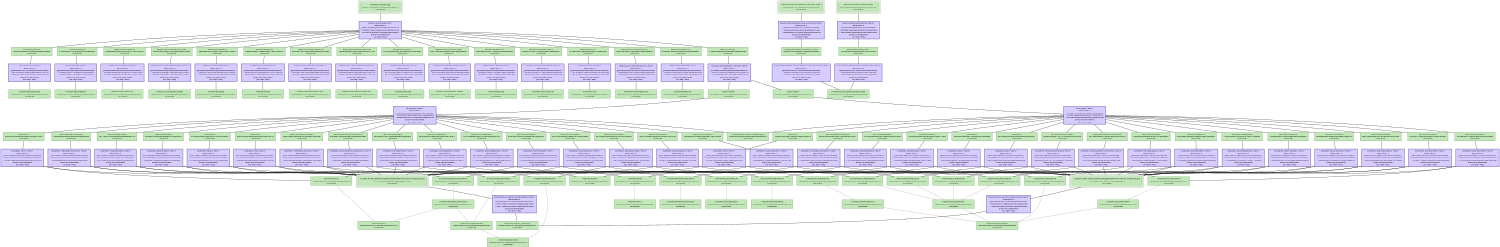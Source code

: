 digraph iNetSim {
   size = "10.000000,8.500000";
   concentrate = false;

   node [ shape = box, style = filled, color = "0.3 0.5 0.6", fillcolor = "0.3 0.2 0.9", fontname = "Monaco", fontsize = "9" ];
   n00001 [ label = "Release/iNetSim.app\nf6c6a1434ca66c010e0b2558a8aa657c\nUpToDate", peripheries = 3 ];
   n00002 [ label = "Contents/Info.plist\n4f33794a03b31b305eb564db5c92fb82\nUpToDate" ];
   n00003 [ label = "iNetSim.build/Info.plist\n000000004370c13a00000000000009ae\nUpToDate" ];
   n00004 [ label = "Contents/PkgInfo\n61e40c6ece1124c4fd916047afbaef22\nUpToDate" ];
   n00005 [ label = "iNetSim.build/PkgInfo\n000000004370c13a0000000000000008\nUpToDate" ];
   n00006 [ label = "English.lproj/Credits.rtf\ne63becd094b49316a70201016701b330\nUpToDate" ];
   n00007 [ label = "English.lproj/Credits.rtf\n000000004370c13a000000000000026f\nUpToDate" ];
   n00008 [ label = "Resources/Accessibility.strings\nc848442294489e1a6f59b5abdb1c0095\nUpToDate" ];
   n00009 [ label = "iNetSim/Accessibility.strings\n000000004370c13a000000000000004b\nUpToDate" ];
   n00010 [ label = "Resources/Router.tif\na9aa8b21f347294c57e4fc95951839b4\nUpToDate" ];
   n00011 [ label = "iNetSim/Router.tif\n000000004370c13a0000000000006dbc\nUpToDate" ];
   n00012 [ label = "Resources/Hub.tif\n8e85d242a8174bbe9d42512e3126ec40\nUpToDate" ];
   n00013 [ label = "iNetSim/Hub.tif\n000000004370c13a0000000000006d34\nUpToDate" ];
   n00014 [ label = "English.lproj/MainMenu.nib\n58a5a9139e14887b9b6d0e5ef243c8e2\nUpToDate" ];
   n00015 [ label = "English.lproj/MainMenu.nib\n000000004370c13a00000000000000cc\nUpToDate" ];
   n00016 [ label = "English.lproj/MyDocument.nib\n7f35f6a80fb001b4d79e0402624411c4\nUpToDate" ];
   n00017 [ label = "English.lproj/MyDocument.nib\n000000004370c13a00000000000000cc\nUpToDate" ];
   n00018 [ label = "Resources/Info.plist\nd71425be97ddc1e2c98835227a70d6b3\nUpToDate" ];
   n00019 [ label = "iNetSim/Info.plist\n000000004370c13a00000000000009e6\nUpToDate" ];
   n00020 [ label = "English.lproj/InfoPlist.strings\ne5f116093fdc2e5b3933244e8e3b5bf4\nUpToDate" ];
   n00021 [ label = "English.lproj/InfoPlist.strings\n000000004370c13a000000000000011c\nUpToDate" ];
   n00022 [ label = "Resources/Switch.tif\nd43e6b0c3b56116df4b198b028f06db6\nUpToDate" ];
   n00023 [ label = "iNetSim/Switch.tif\n000000004370c13a0000000000006d68\nUpToDate" ];
   n00024 [ label = "Resources/About Panel.tif\n90dd165764e1123d7b4d9095afedca97\nUpToDate" ];
   n00025 [ label = "iNetSim/About Panel.tif\n000000004370c13a0000000000067938\nUpToDate" ];
   n00026 [ label = "Resources/PC.tif\n181d2a46012b890cb38de716a66b3cfd\nUpToDate" ];
   n00027 [ label = "iNetSim/PC.tif\n000000004370c13a0000000000006d44\nUpToDate" ];
   n00028 [ label = "Resources/iNetSimIcon.icns\nb4fe50fe1e381c2f6d4aae486be886e5\nUpToDate" ];
   n00029 [ label = "iNetSim/iNetSimIcon.icns\n000000004370c13a000000000000eac6\nUpToDate" ];
   n00030 [ label = "Resources/delete.tiff\n839768130e5347caa3e3a7b8e2fba93a\nUpToDate" ];
   n00031 [ label = "iNetSim/delete.tiff\n000000004370c13a000000000000083e\nUpToDate" ];
   n00032 [ label = "ppc/MyDocument-22CFB493.o\n4a1cf056b3e6316e835af367a26a1bcd\nUpToDate" ];
   n00033 [ label = "iNetSim/iNetSim_Prefix.pch\n000000004370c13a0000000000000091\nUpToDate" ];
   n00034 [ label = "iNetSim_Prefix-cfkdraxxjqjsahcwyggkqemnfyvy/iNetSim_Prefix.pch.gch\n94927a81df6f1fec23977b2282a6fa94\nUpToDate", peripheries = 3 ];
   n00035 [ label = "iNetSim/MyDocument.m\n000000004370c13a0000000000001d72\nUpToDate" ];
   n00036 [ label = "i386/MyDocument-22CFB493.o\ne483ba019fe336fcb944a28f2da0bd9f\nUpToDate" ];
   n00037 [ label = "iNetSim_Prefix-dhkobaoivqtiezcykldueazjwcfr/iNetSim_Prefix.pch.gch\nd73179d05f39a5e6c40da8daa2979f96\nUpToDate", peripheries = 3 ];
   n00038 [ label = "ppc/DeviceView.o\n444833e58baa7bc9ee49aa7c8b114a0f\nUpToDate" ];
   n00039 [ label = "iNetSim/DeviceView.m\n000000004370c13a0000000000000e6a\nUpToDate" ];
   n00040 [ label = "i386/DeviceView.o\n06de0a57ce999668f8ee9f140c964bc6\nUpToDate" ];
   n00041 [ label = "ppc/TopologyView.o\nc61a829ee26d7bb17dbba4cd3981b6ff\nUpToDate" ];
   n00042 [ label = "iNetSim/TopologyView.m\n000000004370c13a000000000000227d\nUpToDate" ];
   n00043 [ label = "i386/TopologyView.o\n64115a2164445c8f8a49f4fbedc8e219\nUpToDate" ];
   n00044 [ label = "ppc/TopologyController.o\naea4ca875f9d59786575a3aa545c02b1\nUpToDate" ];
   n00045 [ label = "iNetSim/TopologyController.m\n000000004370c18f0000000000006b27\nUpToDate" ];
   n00046 [ label = "i386/TopologyController.o\n305baeea0cfbf4c6f2c9e282b0afb695\nUpToDate" ];
   n00047 [ label = "ppc/main.o\n20b70f825eadf21062dbe34b43afd9e8\nUpToDate" ];
   n00048 [ label = "iNetSim/main.m\n000000004370c13a00000000000000ff\nUpToDate" ];
   n00049 [ label = "i386/main.o\n61b260e40a2d4857f4c701d793ce20d3\nUpToDate" ];
   n00050 [ label = "ppc/MyDocument.mom\ne8760ef28cf440a9b65c53d147f54f6f\nUpToDate" ];
   n00051 [ label = "iNetSim/MyDocument.xcdatamodel\n000000004370c13a00000000000000aa\nUpToDate" ];
   n00052 [ label = "Resources/MyDocument.mom\n652405e850afa6c909ce25f79b9a74a7\nUpToDate", peripheries = 3 ];
   n00053 [ label = "i386/MyDocument-2A06A972.mom\n7d86e21fe57f8d2c913858f62603808f\nUpToDate" ];
   n00054 [ label = "Resources/MyDocument-2A06A972.mom\nad488ad36145796a027ec60cf8049428\nUpToDate", peripheries = 3 ];
   n00055 [ label = "ppc/Link.o\nd87ca380534b7ef3d2658a802b6de43a\nUpToDate" ];
   n00056 [ label = "iNetSim/Link.m\n000000004370c13a00000000000001cc\nUpToDate" ];
   n00057 [ label = "i386/Link.o\n66b64c26b505d8d30ccc9e94a91fb1ec\nUpToDate" ];
   n00058 [ label = "ppc/Port.o\n979f0755bccd815de3819b48349cbf1c\nUpToDate" ];
   n00059 [ label = "iNetSim/Port.m\n000000004370c13a00000000000005cc\nUpToDate" ];
   n00060 [ label = "i386/Port.o\n067061a8632bf4e52d84524c0c391239\nUpToDate" ];
   n00061 [ label = "ppc/TerminalController.o\n080b245cd231761197529d075731bccb\nUpToDate" ];
   n00062 [ label = "iNetSim/TerminalController.m\n000000004370c13a000000000000207e\nUpToDate" ];
   n00063 [ label = "i386/TerminalController.o\n2d5563e586d693b91624d60b1d870ab5\nUpToDate" ];
   n00064 [ label = "ppc/OSController.o\nf16b02116a8cc93509c201a6e3409af4\nUpToDate" ];
   n00065 [ label = "iNetSim/OSController.m\n000000004370c13a0000000000002a05\nUpToDate" ];
   n00066 [ label = "i386/OSController.o\n4fce71f98a564b259081f033074d14da\nUpToDate" ];
   n00067 [ label = "ppc/TerminalView.o\nd5f23e28d7ffd9f645ae1017bf5f5e00\nUpToDate" ];
   n00068 [ label = "iNetSim/TerminalView.m\n000000004370c13a00000000000009c4\nUpToDate" ];
   n00069 [ label = "i386/TerminalView.o\n0ba2d60674817dd8b9bdbe43d3df565f\nUpToDate" ];
   n00070 [ label = "ppc/IOSController.o\nbe5effe0ff0748e5bfd722da2038e524\nUpToDate" ];
   n00071 [ label = "iNetSim/IOSController.m\n000000004370c13a000000000000617d\nUpToDate" ];
   n00072 [ label = "i386/IOSController.o\n816c52fc23f8b478bb691f4166563aa8\nUpToDate" ];
   n00073 [ label = "ppc/DOSController.o\n3a18f9f64a1c4a6203b3cca6643e2dd4\nUpToDate" ];
   n00074 [ label = "iNetSim/DOSController.m\n000000004370c13a0000000000004d79\nUpToDate" ];
   n00075 [ label = "i386/DOSController.o\n2d4b0e6657835aa94b9d8f17ea1d37d3\nUpToDate" ];
   n00076 [ label = "ppc/IOSLineConfig.o\n2bb31ea50ee23841ecd4e6370f72a342\nUpToDate" ];
   n00077 [ label = "iNetSim/IOSLineConfig.m\n000000004370c13a000000000000109d\nUpToDate" ];
   n00078 [ label = "i386/IOSLineConfig.o\nde105ff3a7e55f985031a573780ff996\nUpToDate" ];
   n00079 [ label = "ppc/OSSimulation.o\na7a958e8460cd591dd6203b0a4bc09d5\nUpToDate" ];
   n00080 [ label = "iNetSim/OSSimulation.m\n0000000043848cea000000000000c568\nUpToDate" ];
   n00081 [ label = "i386/OSSimulation.o\na9f3ff5a44d72d3aa550d30c6f618d12\nUpToDate" ];
   n00082 [ label = "ppc/IOSConfigMode.o\n716a54e5fb1352c87c3134611924bf97\nUpToDate" ];
   n00083 [ label = "iNetSim/IOSConfigMode.m\n000000004370c13a0000000000000bff\nUpToDate" ];
   n00084 [ label = "i386/IOSConfigMode.o\n110479d0fb30685187765666da2c6475\nUpToDate" ];
   n00085 [ label = "ppc/IOSPrivMode.o\n452da6392c27978598d93084c68ffa2b\nUpToDate" ];
   n00086 [ label = "iNetSim/IOSPrivMode.m\n000000004370c13a0000000000000c55\nUpToDate" ];
   n00087 [ label = "i386/IOSPrivMode.o\n059c202993a753920af8c90703ffb727\nUpToDate" ];
   n00088 [ label = "ppc/iNetSim\nbc49ec72df08aa7d528d5322d878099f\nUpToDate" ];
   n00089 [ label = "Frameworks/Cocoa.framework[C]\n0000000042a5aa9500000000000000cc\nUpToDate" ];
   n00090 [ label = "i386/iNetSim\ned9a6ed597841357e6d6e3cd6f835538\nUpToDate" ];
   n00091 [ label = "MacOS/iNetSim\n102397bde5e0b18efadde4c8f0b0c6b5\nUpToDate" ];
   n00092 [ label = "iNetSim/DeviceView.h\n000000004370c13a0000000000000249\nUpToDate" ];
   n00093 [ label = "iNetSim/DOSController.h\n000000004370c13a00000000000001f0\nUpToDate" ];
   n00094 [ label = "iNetSim/OSController.h\n000000004370c13a000000000000080b\nUpToDate" ];
   n00095 [ label = "iNetSim/IOSController.h\n000000004370c13a0000000000000bcb\nUpToDate" ];
   n00096 [ label = "iNetSim/MyDocument.h\n000000004370c13a000000000000036c\nUpToDate" ];
   n00097 [ label = "iNetSim/TopologyView.h\n000000004370c13a00000000000004b7\nUpToDate" ];
   n00098 [ label = "iNetSim/TopologyController.h\n000000004370c13a0000000000000971\nUpToDate" ];
   n00099 [ label = "iNetSim/Link.h\n000000004370c13a00000000000000ca\nUpToDate" ];
   n00100 [ label = "iNetSim/Port.h\n000000004370c13a0000000000000137\nUpToDate" ];
   n00101 [ label = "iNetSim/TerminalController.h\n000000004370c13a00000000000003bf\nUpToDate" ];
   n00102 [ label = "iNetSim/TerminalView.h\n000000004370c13a000000000000016b\nUpToDate" ];
   n00103 [ label = "iNetSim/OSSimulation.h\n0000000043849026000000000000098c\nUpToDate" ];

   node [ shape = box, style = "filled,bold", color = "0.7 0.5 0.7", fillcolor = "0.7 0.2 1.0", fontname = "Monaco", fontsize = "9" ];
   c00001 [ label = "PBXCp Info.plist <wt:0>\nwaitCount: 0\n000000004370c13a00000000000009ae\n^ 4f33794a40c3da0a5eb564db5c92f22c\n= 4f33794a03b31b305eb564db5c92fb82\nDoesNotNeedToRun\n(no 'why' info)" ];
   c00002 [ label = "PBXCp PkgInfo <wt:0>\nwaitCount: 0\n00000000000000000000000000000000\n^ 61e40c6ece1124c4fd916047afbaef22\n= 61e40c6ece1124c4fd916047afbaef22\nDoesNotNeedToRun\n(no 'why' info)" ];
   c00003 [ label = "CpResource Credits.rtf <wt:2>\nwaitCount: 0\n00000000000000000000000000000000\n^ e63becd094b49316a70201016701b330\n= e63becd094b49316a70201016701b330\nDoesNotNeedToRun\n(no 'why' info)" ];
   c00004 [ label = "CpResource Accessibility.strings <wt:2>\nwaitCount: 0\n00000000000000000000000000000000\n^ c848442294489e1a6f59b5abdb1c0095\n= c848442294489e1a6f59b5abdb1c0095\nDoesNotNeedToRun\n(no 'why' info)" ];
   c00005 [ label = "CpResource Router.tif <wt:2>\nwaitCount: 0\n00000000000000000000000000000000\n^ a9aa8b21f347294c57e4fc95951839b4\n= a9aa8b21f347294c57e4fc95951839b4\nDoesNotNeedToRun\n(no 'why' info)" ];
   c00006 [ label = "CpResource Hub.tif <wt:2>\nwaitCount: 0\n00000000000000000000000000000000\n^ 8e85d242a8174bbe9d42512e3126ec40\n= 8e85d242a8174bbe9d42512e3126ec40\nDoesNotNeedToRun\n(no 'why' info)" ];
   c00007 [ label = "CpResource MainMenu.nib <wt:2>\nwaitCount: 0\n00000000000000000000000000000000\n^ 58a5a9139e14887b9b6d0e5ef243c8e2\n= 58a5a9139e14887b9b6d0e5ef243c8e2\nDoesNotNeedToRun\n(no 'why' info)" ];
   c00008 [ label = "CpResource MyDocument.nib <wt:2>\nwaitCount: 0\n00000000000000000000000000000000\n^ 7f35f6a80fb001b4d79e0402624411c4\n= 7f35f6a80fb001b4d79e0402624411c4\nDoesNotNeedToRun\n(no 'why' info)" ];
   c00009 [ label = "CpResource Info.plist <wt:2>\nwaitCount: 0\n00000000000000000000000000000000\n^ d71425be97ddc1e2c98835227a70d6b3\n= d71425be97ddc1e2c98835227a70d6b3\nDoesNotNeedToRun\n(no 'why' info)" ];
   c00010 [ label = "CpResource InfoPlist.strings <wt:2>\nwaitCount: 0\n00000000000000000000000000000000\n^ e5f116093fdc2e5b3933244e8e3b5bf4\n= e5f116093fdc2e5b3933244e8e3b5bf4\nDoesNotNeedToRun\n(no 'why' info)" ];
   c00011 [ label = "CpResource Switch.tif <wt:2>\nwaitCount: 0\n00000000000000000000000000000000\n^ d43e6b0c3b56116df4b198b028f06db6\n= d43e6b0c3b56116df4b198b028f06db6\nDoesNotNeedToRun\n(no 'why' info)" ];
   c00012 [ label = "CpResource \"About Panel.tif\" <wt:2>\nwaitCount: 0\n00000000000000000000000000000000\n^ 90dd165764e1123d7b4d9095afedca97\n= 90dd165764e1123d7b4d9095afedca97\nDoesNotNeedToRun\n(no 'why' info)" ];
   c00013 [ label = "CpResource PC.tif <wt:2>\nwaitCount: 0\n00000000000000000000000000000000\n^ 181d2a46012b890cb38de716a66b3cfd\n= 181d2a46012b890cb38de716a66b3cfd\nDoesNotNeedToRun\n(no 'why' info)" ];
   c00014 [ label = "CpResource iNetSimIcon.icns <wt:2>\nwaitCount: 0\n00000000000000000000000000000000\n^ b4fe50fe1e381c2f6d4aae486be886e5\n= b4fe50fe1e381c2f6d4aae486be886e5\nDoesNotNeedToRun\n(no 'why' info)" ];
   c00015 [ label = "CpResource delete.tiff <wt:2>\nwaitCount: 0\n00000000000000000000000000000000\n^ 839768130e5347caa3e3a7b8e2fba93a\n= 839768130e5347caa3e3a7b8e2fba93a\nDoesNotNeedToRun\n(no 'why' info)" ];
   c00016 [ label = "CompileC MyDocument-22CFB493.o <wt:4>\nwaitCount: 0\n94927a81df6f1fec23977b2282a6e48a\n^ de8e8ad76c892e82a0cd884520ccff47\n= 4a1cf056b3e6316e835af367a26a1bcd\nDoesNotNeedToRun\n(no 'why' info)" ];
   c00017 [ label = "ProcessPCH iNetSim_Prefix.pch.gch <wt:3>\nwaitCount: 0\n000000004370c13a0000000000000091\n^ 94927a819c1fded623977b2282a6fa05\n= 94927a81df6f1fec23977b2282a6fa94\nDoesNotNeedToRun\n(no 'why' info)" ];
   c00018 [ label = "CompileC MyDocument-22CFB493.o <wt:4>\nwaitCount: 0\nd73179d05f39a5e6c40da8daa2978188\n^ 33b2c3d1c0da931a7d490a558f373c17\n= e483ba019fe336fcb944a28f2da0bd9f\nDoesNotNeedToRun\n(no 'why' info)" ];
   c00019 [ label = "ProcessPCH iNetSim_Prefix.pch.gch <wt:3>\nwaitCount: 0\n000000004370c13a0000000000000091\n^ d73179d01c4964dcc40da8daa2979f07\n= d73179d05f39a5e6c40da8daa2979f96\nDoesNotNeedToRun\n(no 'why' info)" ];
   c00020 [ label = "CompileC DeviceView.o <wt:4>\nwaitCount: 0\n94927a81df6f1fec23977b2282a6f6b7\n^ d0da496454c56425cdded15e09b7bcb8\n= 444833e58baa7bc9ee49aa7c8b114a0f\nDoesNotNeedToRun\n(no 'why' info)" ];
   c00021 [ label = "CompileC DeviceView.o <wt:4>\nwaitCount: 0\nd73179d05f39a5e6c40da8daa29793b5\n^ d1ef738791a0338e3ce337ceae01d873\n= 06de0a57ce999668f8ee9f140c964bc6\nDoesNotNeedToRun\n(no 'why' info)" ];
   c00022 [ label = "CompileC TopologyView.o <wt:4>\nwaitCount: 0\n94927a819c1fded623977b2282a6de17\n^ 5288f81f7e72a5675e2cdfefbb2768e8\n= c61a829ee26d7bb17dbba4cd3981b6ff\nDoesNotNeedToRun\n(no 'why' info)" ];
   c00023 [ label = "CompileC TopologyView.o <wt:4>\nwaitCount: 0\nd73179d01c4964dcc40da8daa297bb15\n^ b32023f1780d38534e445c214f5f590c\n= 64115a2164445c8f8a49f4fbedc8e219\nDoesNotNeedToRun\n(no 'why' info)" ];
   c00024 [ label = "CompileC TopologyController.o <wt:4>\nwaitCount: 0\n94927a819c1fde6323977b2282a69f0b\n^ 3a36b006c382871b46e2d888d6fa9dba\n= aea4ca875f9d59786575a3aa545c02b1\nDoesNotNeedToRun\n(no 'why' info)" ];
   c00025 [ label = "CompileC TopologyController.o <wt:4>\nwaitCount: 0\nd73179d01c496469c40da8daa297fa09\n^ e76ad73a10b290af36c44a5812384c9c\n= 305baeea0cfbf4c6f2c9e282b0afb695\nDoesNotNeedToRun\n(no 'why' info)" ];
   c00026 [ label = "CompileC main.o <wt:4>\nwaitCount: 0\n94927a819c1fded623977b2282a6fa6b\n^ b4257503c2b22cc6414c9869c1092383\n= 20b70f825eadf21062dbe34b43afd9e8\nDoesNotNeedToRun\n(no 'why' info)" ];
   c00027 [ label = "CompileC main.o <wt:4>\nwaitCount: 0\nd73179d01c4964dcc40da8daa2979f69\n^ b683193416642c8b30caa90d3159bfba\n= 61b260e40a2d4857f4c701d793ce20d3\nDoesNotNeedToRun\n(no 'why' info)" ];
   c00028 [ label = "DataModelCompile MyDocument.mom <wt:4>\nwaitCount: 0\n000000004370c13a00000000000000aa\n^ e8760ef2cf848193b65c53d147f54fc5\n= e8760ef28cf440a9b65c53d147f54f6f\nDoesNotNeedToRun\n(no 'why' info)" ];
   c00029 [ label = "PBXCp MyDocument.mom <wt:4>\nwaitCount: 0\ne8760ef28cf440a9b65c53d147f54f6f\n^ 8d520b1adc5be660bf927626dc6f3bc8\n= 652405e850afa6c909ce25f79b9a74a7\nDoesNotNeedToRun\n(no 'why' info)" ];
   c00030 [ label = "DataModelCompile MyDocument-2A06A972.mom <wt:4>\nwaitCount: 0\n000000004370c13a00000000000000aa\n^ 7d86e21fa60f4c16913858f626038025\n= 7d86e21fe57f8d2c913858f62603808f\nDoesNotNeedToRun\n(no 'why' info)" ];
   c00031 [ label = "PBXCp MyDocument-2A06A972.mom <wt:4>\nwaitCount: 0\n7d86e21fe57f8d2c913858f62603808f\n^ d0ce68cc843af44693469efade0714a7\n= ad488ad36145796a027ec60cf8049428\nDoesNotNeedToRun\n(no 'why' info)" ];
   c00032 [ label = "CompileC Link.o <wt:4>\nwaitCount: 0\n94927a81df6f1fec23977b2282a6fb92\n^ 4ceed9018c24611ff1f2f1a2a9cb1fa8\n= d87ca380534b7ef3d2658a802b6de43a\nDoesNotNeedToRun\n(no 'why' info)" ];
   c00033 [ label = "CompileC Link.o <wt:4>\nwaitCount: 0\nd73179d05f39a5e6c40da8daa2979e90\n^ b18735f6ea3c7d35c8c1364e0b882f7c\n= 66b64c26b505d8d30ccc9e94a91fb1ec\nDoesNotNeedToRun\n(no 'why' info)" ];
   c00034 [ label = "CompileC Port.o <wt:4>\nwaitCount: 0\n94927a81df6f1fec23977b2282a6fe6f\n^ 030d7dd463a29eb1c016e06ab63a4173\n= 979f0755bccd815de3819b48349cbf1c\nDoesNotNeedToRun\n(no 'why' info)" ];
   c00035 [ label = "CompileC Port.o <wt:4>\nwaitCount: 0\nd73179d05f39a5e6c40da8daa2979b6d\n^ d14118783c125103e989fa96aeae8954\n= 067061a8632bf4e52d84524c0c391239\nDoesNotNeedToRun\n(no 'why' info)" ];
   c00036 [ label = "CompileC TerminalController.o <wt:4>\nwaitCount: 0\n94927a81df6f1fec23977b2282a6d955\n^ 9c995edd0d5e69fdb4c5e625d597659e\n= 080b245cd231761197529d075731bccb\nDoesNotNeedToRun\n(no 'why' info)" ];
   c00037 [ label = "CompileC TerminalController.o <wt:4>\nwaitCount: 0\nd73179d05f39a5e6c40da8daa297bc57\n^ fa641a35d9ef365fd2297ed1bf10b6e2\n= 2d5563e586d693b91624d60b1d870ab5\nDoesNotNeedToRun\n(no 'why' info)" ];
   c00038 [ label = "CompileC OSController.o <wt:4>\nwaitCount: 0\n94927a81df6f1fec23977b2282a6d89a\n^ 65f97890b5e3d6d92a557a8461e6426e\n= f16b02116a8cc93509c201a6e3409af4\nDoesNotNeedToRun\n(no 'why' info)" ];
   c00039 [ label = "CompileC OSController.o <wt:4>\nwaitCount: 0\nd73179d05f39a5e6c40da8daa297bd98\n^ 98ff0829d56feec3548c58e9a5daa942\n= 4fce71f98a564b259081f033074d14da\nDoesNotNeedToRun\n(no 'why' info)" ];
   c00040 [ label = "CompileC TerminalView.o <wt:4>\nwaitCount: 0\n94927a81df6f1fec23977b2282a6f23b\n^ 416044a90890c61a66396b353df9ac3b\n= d5f23e28d7ffd9f645ae1017bf5f5e00\nDoesNotNeedToRun\n(no 'why' info)" ];
   c00041 [ label = "CompileC TerminalView.o <wt:4>\nwaitCount: 0\nd73179d05f39a5e6c40da8daa2979739\n^ dc93afd62bb8d83e7db016997148c166\n= 0ba2d60674817dd8b9bdbe43d3df565f\nDoesNotNeedToRun\n(no 'why' info)" ];
   c00042 [ label = "CompileC IOSController.o <wt:4>\nwaitCount: 0\n94927a819c1fded623977b2282a69829\n^ 2acc8561631896339c4059f8a29e7d0d\n= be5effe0ff0748e5bfd722da2038e524\nDoesNotNeedToRun\n(no 'why' info)" ];
   c00043 [ label = "CompileC IOSController.o <wt:4>\nwaitCount: 0\nd73179d01c4964dcc40da8daa297fd2b\n^ 565d2b2c3fb1d0a47f64b79bc4c1c783\n= 816c52fc23f8b478bb691f4166563aa8\nDoesNotNeedToRun\n(no 'why' info)" ];
   c00044 [ label = "CompileC DOSController.o <wt:4>\nwaitCount: 0\n94927a819c1fded623977b2282a6be16\n^ ae8a8377d60394b42024b784e69893c2\n= 3a18f9f64a1c4a6203b3cca6643e2dd4\nDoesNotNeedToRun\n(no 'why' info)" ];
   c00045 [ label = "CompileC DOSController.o <wt:4>\nwaitCount: 0\nd73179d01c4964dcc40da8daa297db14\n^ fa7a77b64bca3e758f9027cd488aecc7\n= 2d4b0e6657835aa94b9d8f17ea1d37d3\nDoesNotNeedToRun\n(no 'why' info)" ];
   c00046 [ label = "CompileC IOSLineConfig.o <wt:4>\nwaitCount: 0\n94927a819c1fded623977b2282a6e9c9\n^ bf21642492fde697cf439d158dd44a8b\n= 2bb31ea50ee23841ecd4e6370f72a342\nDoesNotNeedToRun\n(no 'why' info)" ];
   c00047 [ label = "CompileC IOSLineConfig.o <wt:4>\nwaitCount: 0\nd73179d01c4964dcc40da8daa2978ccb\n^ 09212623bbac3b44943c0da9da98755d\n= de105ff3a7e55f985031a573780ff996\nDoesNotNeedToRun\n(no 'why' info)" ];
   c00048 [ label = "CompileC OSSimulation.o <wt:4>\nwaitCount: 0\n94927a819c1fc21a23977b2282a63e7b\n^ 333b2269da13178bfef57892261a37ae\n= a7a958e8460cd591dd6203b0a4bc09d5\nDoesNotNeedToRun\n(no 'why' info)" ];
   c00049 [ label = "CompileC OSSimulation.o <wt:4>\nwaitCount: 0\nd73179d01c497810c40da8daa2975b79\n^ 7ec2868a589e552a615d7bd6cdf6d66b\n= a9f3ff5a44d72d3aa550d30c6f618d12\nDoesNotNeedToRun\n(no 'why' info)" ];
   c00050 [ label = "CompileC IOSConfigMode.o <wt:4>\nwaitCount: 0\n94927a819c1fded623977b2282a6f2ab\n^ e5f82e64670c8c1e5fa64f439b824d3c\n= 716a54e5fb1352c87c3134611924bf97\nDoesNotNeedToRun\n(no 'why' info)" ];
   c00051 [ label = "CompileC IOSConfigMode.o <wt:4>\nwaitCount: 0\nd73179d01c4964dcc40da8daa29797a9\n^ c6350000e7790c8d437bfebc78bbf3dc\n= 110479d0fb30685187765666da2c6475\nDoesNotNeedToRun\n(no 'why' info)" ];
   c00052 [ label = "CompileC IOSPrivMode.o <wt:4>\nwaitCount: 0\n94927a819c1fded623977b2282a6f501\n^ d1bfdcb8b0384953bb4e4ba644290f2a\n= 452da6392c27978598d93084c68ffa2b\nDoesNotNeedToRun\n(no 'why' info)" ];
   c00053 [ label = "CompileC IOSPrivMode.o <wt:4>\nwaitCount: 0\nd73179d01c4964dcc40da8daa2979003\n^ d2ad59f98fee374ecef561dda1682724\n= 059c202993a753920af8c90703ffb727\nDoesNotNeedToRun\n(no 'why' info)" ];
   c00054 [ label = "Ld iNetSim <wt:4>\nwaitCount: 0\n19378a1f33b1838d94e62f5723b5386a\n^ a57e666decb929f0c66b7c75fbcd31f5\n= bc49ec72df08aa7d528d5322d878099f\nDoesNotNeedToRun\n(no 'why' info)" ];
   c00055 [ label = "Ld iNetSim <wt:4>\nwaitCount: 0\n1106682720bcc4dd5ba607dec15ac382\n^ fc9c06f2b738d78abd70e413aed996ba\n= ed9a6ed597841357e6d6e3cd6f835538\nDoesNotNeedToRun\n(no 'why' info)" ];
   c00056 [ label = "CreateUniversalBinary iNetSim <wt:4>\nwaitCount: 0\n51d382a7488cb92ab45bb0efb7fb5ca7\n^ 41f0151aad6c08a44e865427474b9a12\n= 102397bde5e0b18efadde4c8f0b0c6b5\nDoesNotNeedToRun\n(no 'why' info)" ];
   c00057 [ label = "Touch iNetSim.app <wt:7>\nwaitCount: 0\n494a10f404bc564b159404b6d7925426\n^ bf8cb1b7481a3a4a1b9f21ee7f38315a\n= f6c6a1434ca66c010e0b2558a8aa657c\nDoesNotNeedToRun\n(no 'why' info)" ];

   edge [ style = solid, color = black, arrowhead = none, arrowtail = normal ];
   n00001 -> { c00057 };
   n00002 -> { c00001 };
   n00004 -> { c00002 };
   n00006 -> { c00003 };
   n00008 -> { c00004 };
   n00010 -> { c00005 };
   n00012 -> { c00006 };
   n00014 -> { c00007 };
   n00016 -> { c00008 };
   n00018 -> { c00009 };
   n00020 -> { c00010 };
   n00022 -> { c00011 };
   n00024 -> { c00012 };
   n00026 -> { c00013 };
   n00028 -> { c00014 };
   n00030 -> { c00015 };
   n00032 -> { c00016 };
   n00034 -> { c00017 };
   n00036 -> { c00018 };
   n00037 -> { c00019 };
   n00038 -> { c00020 };
   n00040 -> { c00021 };
   n00041 -> { c00022 };
   n00043 -> { c00023 };
   n00044 -> { c00024 };
   n00046 -> { c00025 };
   n00047 -> { c00026 };
   n00049 -> { c00027 };
   n00050 -> { c00028 };
   n00052 -> { c00029 };
   n00053 -> { c00030 };
   n00054 -> { c00031 };
   n00055 -> { c00032 };
   n00057 -> { c00033 };
   n00058 -> { c00034 };
   n00060 -> { c00035 };
   n00061 -> { c00036 };
   n00063 -> { c00037 };
   n00064 -> { c00038 };
   n00066 -> { c00039 };
   n00067 -> { c00040 };
   n00069 -> { c00041 };
   n00070 -> { c00042 };
   n00072 -> { c00043 };
   n00073 -> { c00044 };
   n00075 -> { c00045 };
   n00076 -> { c00046 };
   n00078 -> { c00047 };
   n00079 -> { c00048 };
   n00081 -> { c00049 };
   n00082 -> { c00050 };
   n00084 -> { c00051 };
   n00085 -> { c00052 };
   n00087 -> { c00053 };
   n00088 -> { c00054 };
   n00090 -> { c00055 };
   n00091 -> { c00056 };
   c00001 -> { n00003 };
   c00002 -> { n00005 n00005 };
   c00003 -> { n00007 n00007 };
   c00004 -> { n00009 n00009 };
   c00005 -> { n00011 n00011 };
   c00006 -> { n00013 n00013 };
   c00007 -> { n00015 n00015 };
   c00008 -> { n00017 n00017 };
   c00009 -> { n00019 n00019 };
   c00010 -> { n00021 n00021 };
   c00011 -> { n00023 n00023 };
   c00012 -> { n00025 n00025 };
   c00013 -> { n00027 n00027 };
   c00014 -> { n00029 n00029 };
   c00015 -> { n00031 n00031 };
   c00016 -> { n00034 n00035 };
   c00017 -> { n00033 };
   c00018 -> { n00037 n00035 };
   c00019 -> { n00033 };
   c00020 -> { n00034 n00039 };
   c00021 -> { n00037 n00039 };
   c00022 -> { n00034 n00042 };
   c00023 -> { n00037 n00042 };
   c00024 -> { n00034 n00045 };
   c00025 -> { n00037 n00045 };
   c00026 -> { n00034 n00048 };
   c00027 -> { n00037 n00048 };
   c00028 -> { n00051 };
   c00029 -> { n00050 };
   c00030 -> { n00051 };
   c00031 -> { n00053 };
   c00032 -> { n00034 n00056 };
   c00033 -> { n00037 n00056 };
   c00034 -> { n00034 n00059 };
   c00035 -> { n00037 n00059 };
   c00036 -> { n00034 n00062 };
   c00037 -> { n00037 n00062 };
   c00038 -> { n00034 n00065 };
   c00039 -> { n00037 n00065 };
   c00040 -> { n00034 n00068 };
   c00041 -> { n00037 n00068 };
   c00042 -> { n00034 n00071 };
   c00043 -> { n00037 n00071 };
   c00044 -> { n00034 n00074 };
   c00045 -> { n00037 n00074 };
   c00046 -> { n00034 n00077 };
   c00047 -> { n00037 n00077 };
   c00048 -> { n00034 n00080 };
   c00049 -> { n00037 n00080 };
   c00050 -> { n00034 n00083 };
   c00051 -> { n00037 n00083 };
   c00052 -> { n00034 n00086 };
   c00053 -> { n00037 n00086 };
   c00054 -> { n00032 n00038 n00041 n00044 n00047 n00055 n00058 n00061 n00064 n00067 n00070 n00073 n00076 n00079 n00082 n00085 n00089 };
   c00055 -> { n00036 n00040 n00043 n00046 n00049 n00057 n00060 n00063 n00066 n00069 n00072 n00075 n00078 n00081 n00084 n00087 n00089 };
   c00056 -> { n00088 n00090 };
   c00057 -> { n00002 n00004 n00006 n00008 n00010 n00012 n00014 n00016 n00018 n00020 n00022 n00024 n00026 n00028 n00030 n00091 };

   edge [ style = solid, color = gray60, arrowhead = none, arrowtail = normal ];
   n00035 -> { n00096 };
   n00039 -> { n00092 };
   n00042 -> { n00097 };
   n00045 -> { n00098 };
   n00056 -> { n00099 };
   n00059 -> { n00100 };
   n00062 -> { n00101 };
   n00065 -> { n00094 };
   n00068 -> { n00102 };
   n00071 -> { n00095 };
   n00074 -> { n00093 };
   n00077 -> { n00095 };
   n00080 -> { n00103 };
   n00083 -> { n00095 };
   n00086 -> { n00095 };
   n00093 -> { n00094 };
   n00095 -> { n00094 };
   n00097 -> { n00092 };
   n00098 -> { n00097 n00100 };
   n00103 -> { n00094 };
}
